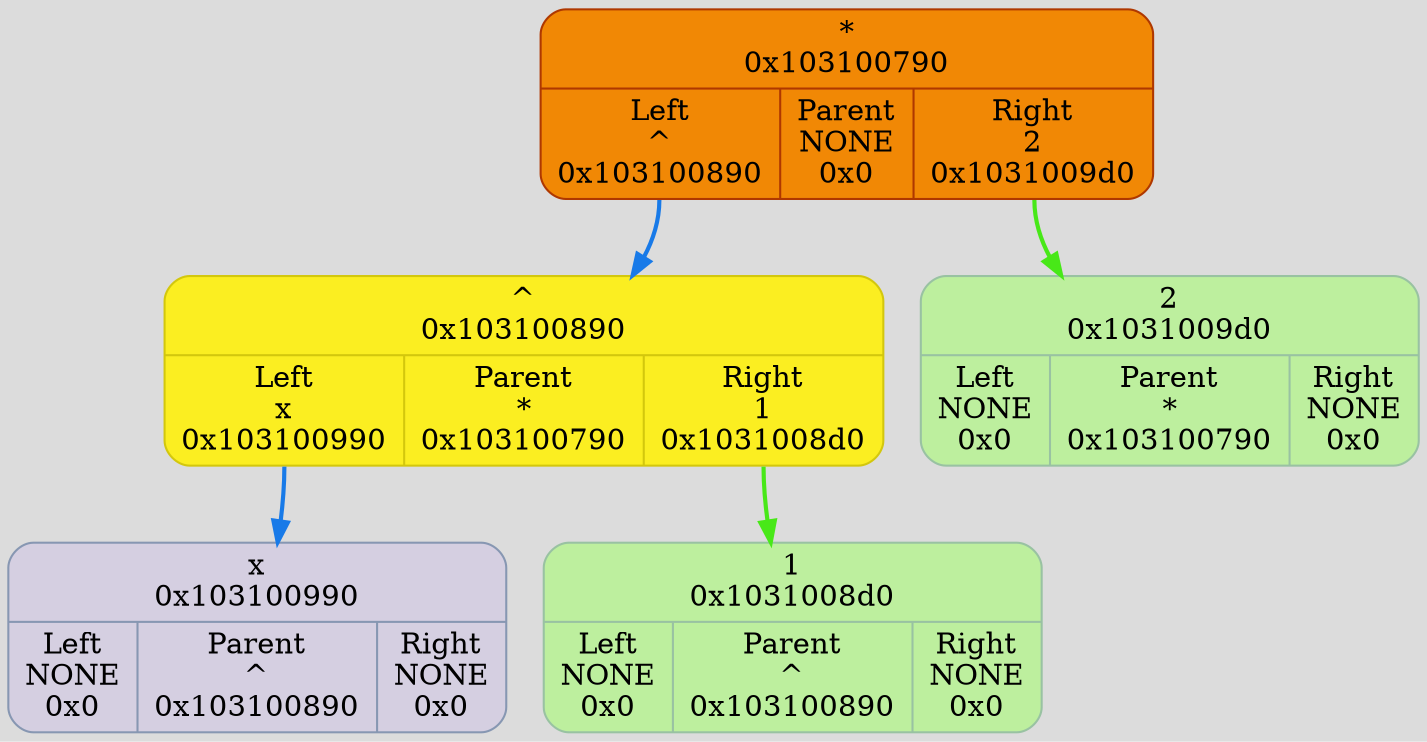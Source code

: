 digraph {
	fontname = "UbuntuMono";
	bgcolor = "#DCDCDC";

	node0x103100790 [ shape = Mrecord; style = filled; fillcolor = "#FBEE21"; color = "#D3C70D"; fontcolor = "#000000"; label = " { *\n0x103100790 | { <left> Left\n^\n0x103100890 | Parent\nNONE\n0x0 | <right> Right\n2\n0x1031009d0 } } "; ];
	node0x103100790:<left> -> node0x103100890 [ style = "bold"; color = "#187AE8"; label = ""; ];
	node0x103100890 [ shape = Mrecord; style = filled; fillcolor = "#FBEE21"; color = "#D3C70D"; fontcolor = "#000000"; label = " { ^\n0x103100890 | { <left> Left\nx\n0x103100990 | Parent\n*\n0x103100790 | <right> Right\n1\n0x1031008d0 } } "; ];
	node0x103100890:<left> -> node0x103100990 [ style = "bold"; color = "#187AE8"; label = ""; ];
	node0x103100990 [ shape = Mrecord; style = filled; fillcolor = "#D5CFE1"; color = "#8797b2"; fontcolor = "#000000"; label = " { x\n0x103100990 | { <left> Left\nNONE\n0x0 | Parent\n^\n0x103100890 | <right> Right\nNONE\n0x0 } } "; ];
	node0x103100790 [ fillcolor = "#F18805"; color = "#AF3800"; fontcolor = "#000000"; ];
	node0x1031008d0 [ shape = Mrecord; style = filled; fillcolor = "#BDEF9E"; color = "#99c2a2"; fontcolor = "#000000"; label = " { 1\n0x1031008d0 | { <left> Left\nNONE\n0x0 | Parent\n^\n0x103100890 | <right> Right\nNONE\n0x0 } } "; ];
	node0x103100790 [ fillcolor = "#F18805"; color = "#AF3800"; fontcolor = "#000000"; ];
	node0x103100890:<right> -> node0x1031008d0 [ style = "bold"; color = "#48E818"; label = ""; ];
	node0x103100790 [ fillcolor = "#F18805"; color = "#AF3800"; fontcolor = "#000000"; ];
	node0x1031009d0 [ shape = Mrecord; style = filled; fillcolor = "#BDEF9E"; color = "#99c2a2"; fontcolor = "#000000"; label = " { 2\n0x1031009d0 | { <left> Left\nNONE\n0x0 | Parent\n*\n0x103100790 | <right> Right\nNONE\n0x0 } } "; ];
	node0x103100790 [ fillcolor = "#F18805"; color = "#AF3800"; fontcolor = "#000000"; ];
	node0x103100790:<right> -> node0x1031009d0 [ style = "bold"; color = "#48E818"; label = ""; ];
	node0x103100790 [ fillcolor = "#F18805"; color = "#AF3800"; fontcolor = "#000000"; ];
}
